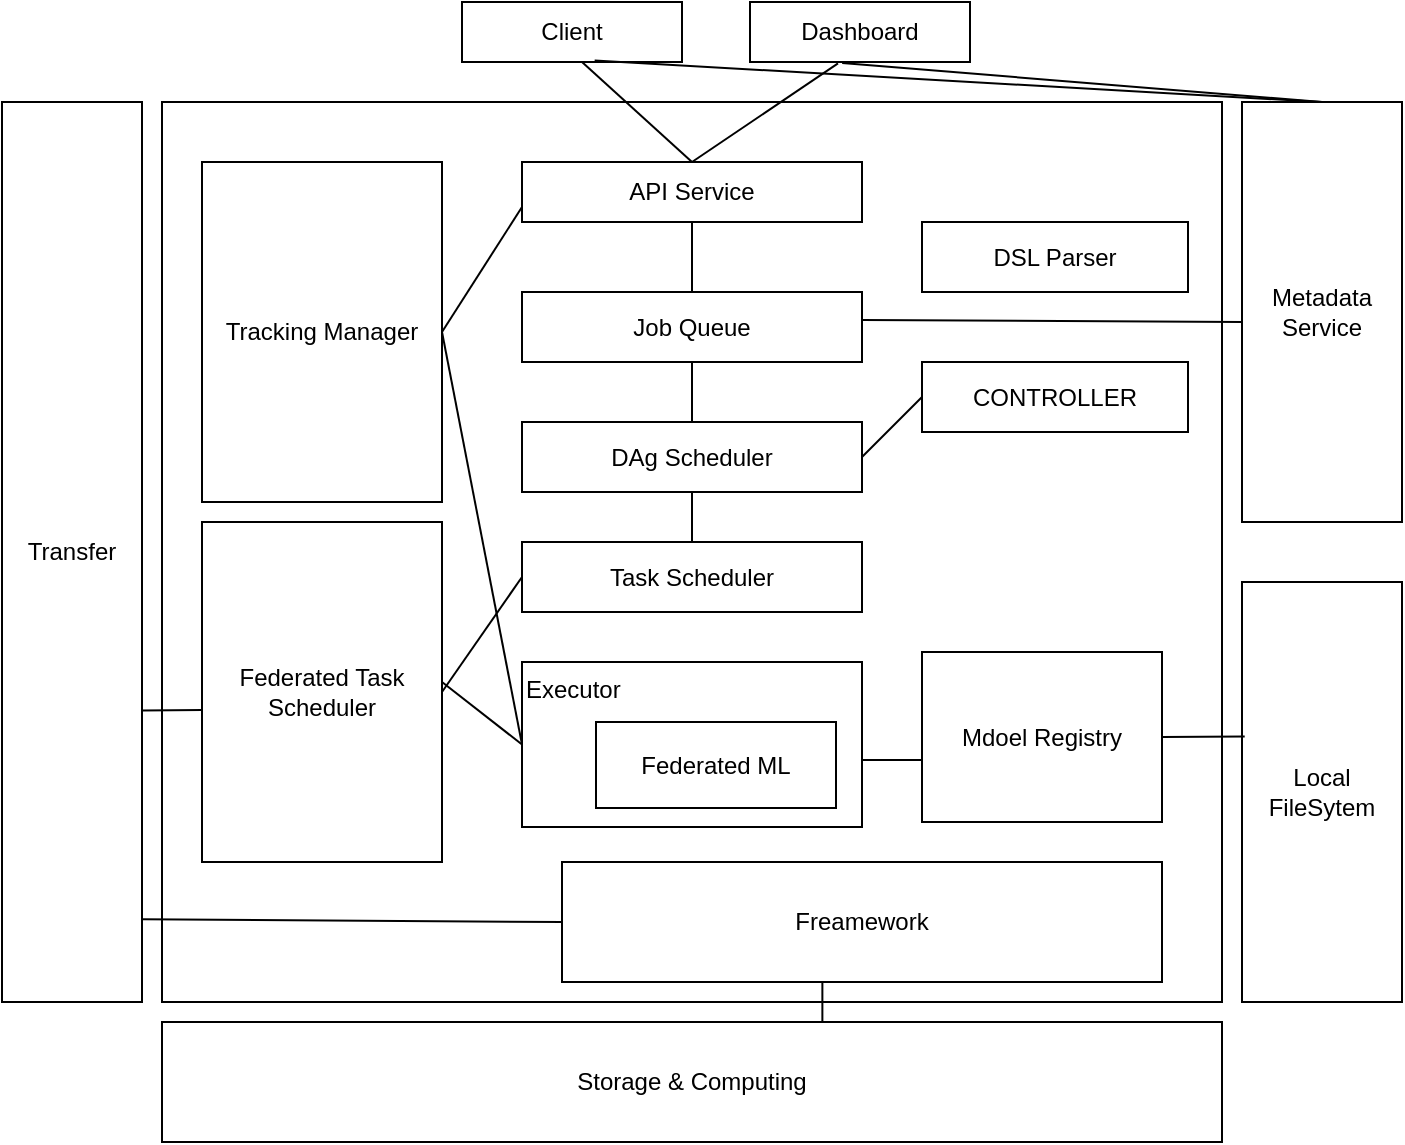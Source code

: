 <mxfile version="24.0.2" type="github">
  <diagram name="第 1 页" id="S5LFfYvW9hMaJ3Zk5og-">
    <mxGraphModel dx="681" dy="387" grid="1" gridSize="10" guides="1" tooltips="1" connect="1" arrows="1" fold="1" page="1" pageScale="1" pageWidth="827" pageHeight="1169" math="0" shadow="0">
      <root>
        <mxCell id="0" />
        <mxCell id="1" parent="0" />
        <mxCell id="ZJKlJX9DNZKPVY78UPLj-57" value="" style="group" vertex="1" connectable="0" parent="1">
          <mxGeometry x="320" y="100" width="700" height="570" as="geometry" />
        </mxCell>
        <mxCell id="ZJKlJX9DNZKPVY78UPLj-5" value="" style="rounded=0;whiteSpace=wrap;html=1;" vertex="1" parent="ZJKlJX9DNZKPVY78UPLj-57">
          <mxGeometry x="80" y="50" width="530" height="450" as="geometry" />
        </mxCell>
        <mxCell id="ZJKlJX9DNZKPVY78UPLj-1" value="Client" style="rounded=0;whiteSpace=wrap;html=1;" vertex="1" parent="ZJKlJX9DNZKPVY78UPLj-57">
          <mxGeometry x="230" width="110" height="30" as="geometry" />
        </mxCell>
        <mxCell id="ZJKlJX9DNZKPVY78UPLj-2" value="Dashboard" style="rounded=0;whiteSpace=wrap;html=1;" vertex="1" parent="ZJKlJX9DNZKPVY78UPLj-57">
          <mxGeometry x="374" width="110" height="30" as="geometry" />
        </mxCell>
        <mxCell id="ZJKlJX9DNZKPVY78UPLj-4" value="Transfer" style="rounded=0;whiteSpace=wrap;html=1;" vertex="1" parent="ZJKlJX9DNZKPVY78UPLj-57">
          <mxGeometry y="50" width="70" height="450" as="geometry" />
        </mxCell>
        <mxCell id="ZJKlJX9DNZKPVY78UPLj-6" value="Storage &amp;amp; Computing" style="rounded=0;whiteSpace=wrap;html=1;" vertex="1" parent="ZJKlJX9DNZKPVY78UPLj-57">
          <mxGeometry x="80" y="510" width="530" height="60" as="geometry" />
        </mxCell>
        <mxCell id="ZJKlJX9DNZKPVY78UPLj-7" value="Metadata Service" style="rounded=0;whiteSpace=wrap;html=1;" vertex="1" parent="ZJKlJX9DNZKPVY78UPLj-57">
          <mxGeometry x="620" y="50" width="80" height="210" as="geometry" />
        </mxCell>
        <mxCell id="ZJKlJX9DNZKPVY78UPLj-9" value="Local FileSytem" style="rounded=0;whiteSpace=wrap;html=1;" vertex="1" parent="ZJKlJX9DNZKPVY78UPLj-57">
          <mxGeometry x="620" y="290" width="80" height="210" as="geometry" />
        </mxCell>
        <mxCell id="ZJKlJX9DNZKPVY78UPLj-10" value="API Service" style="rounded=0;whiteSpace=wrap;html=1;" vertex="1" parent="ZJKlJX9DNZKPVY78UPLj-57">
          <mxGeometry x="260" y="80" width="170" height="30" as="geometry" />
        </mxCell>
        <mxCell id="ZJKlJX9DNZKPVY78UPLj-11" value="Tracking Manager" style="rounded=0;whiteSpace=wrap;html=1;" vertex="1" parent="ZJKlJX9DNZKPVY78UPLj-57">
          <mxGeometry x="100" y="80" width="120" height="170" as="geometry" />
        </mxCell>
        <mxCell id="ZJKlJX9DNZKPVY78UPLj-12" value="Federated Task Scheduler" style="rounded=0;whiteSpace=wrap;html=1;" vertex="1" parent="ZJKlJX9DNZKPVY78UPLj-57">
          <mxGeometry x="100" y="260" width="120" height="170" as="geometry" />
        </mxCell>
        <mxCell id="ZJKlJX9DNZKPVY78UPLj-13" value="Job Queue" style="rounded=0;whiteSpace=wrap;html=1;" vertex="1" parent="ZJKlJX9DNZKPVY78UPLj-57">
          <mxGeometry x="260" y="145" width="170" height="35" as="geometry" />
        </mxCell>
        <mxCell id="ZJKlJX9DNZKPVY78UPLj-14" value="DAg Scheduler" style="rounded=0;whiteSpace=wrap;html=1;" vertex="1" parent="ZJKlJX9DNZKPVY78UPLj-57">
          <mxGeometry x="260" y="210" width="170" height="35" as="geometry" />
        </mxCell>
        <mxCell id="ZJKlJX9DNZKPVY78UPLj-17" value="Task Scheduler" style="rounded=0;whiteSpace=wrap;html=1;" vertex="1" parent="ZJKlJX9DNZKPVY78UPLj-57">
          <mxGeometry x="260" y="270" width="170" height="35" as="geometry" />
        </mxCell>
        <mxCell id="ZJKlJX9DNZKPVY78UPLj-18" value="Executor" style="rounded=0;whiteSpace=wrap;html=1;verticalAlign=top;align=left;" vertex="1" parent="ZJKlJX9DNZKPVY78UPLj-57">
          <mxGeometry x="260" y="330" width="170" height="82.5" as="geometry" />
        </mxCell>
        <mxCell id="ZJKlJX9DNZKPVY78UPLj-20" value="Federated ML" style="rounded=0;whiteSpace=wrap;html=1;" vertex="1" parent="ZJKlJX9DNZKPVY78UPLj-57">
          <mxGeometry x="297" y="360" width="120" height="43" as="geometry" />
        </mxCell>
        <mxCell id="ZJKlJX9DNZKPVY78UPLj-21" value="Freamework" style="rounded=0;whiteSpace=wrap;html=1;" vertex="1" parent="ZJKlJX9DNZKPVY78UPLj-57">
          <mxGeometry x="280" y="430" width="300" height="60" as="geometry" />
        </mxCell>
        <mxCell id="ZJKlJX9DNZKPVY78UPLj-22" value="Mdoel Registry" style="rounded=0;whiteSpace=wrap;html=1;" vertex="1" parent="ZJKlJX9DNZKPVY78UPLj-57">
          <mxGeometry x="460" y="325" width="120" height="85" as="geometry" />
        </mxCell>
        <mxCell id="ZJKlJX9DNZKPVY78UPLj-24" value="CONTROLLER" style="rounded=0;whiteSpace=wrap;html=1;" vertex="1" parent="ZJKlJX9DNZKPVY78UPLj-57">
          <mxGeometry x="460" y="180" width="133" height="35" as="geometry" />
        </mxCell>
        <mxCell id="ZJKlJX9DNZKPVY78UPLj-25" value="DSL Parser" style="rounded=0;whiteSpace=wrap;html=1;" vertex="1" parent="ZJKlJX9DNZKPVY78UPLj-57">
          <mxGeometry x="460" y="110" width="133" height="35" as="geometry" />
        </mxCell>
        <mxCell id="ZJKlJX9DNZKPVY78UPLj-37" value="" style="endArrow=none;html=1;rounded=0;exitX=0.5;exitY=0;exitDx=0;exitDy=0;" edge="1" parent="ZJKlJX9DNZKPVY78UPLj-57" source="ZJKlJX9DNZKPVY78UPLj-10">
          <mxGeometry width="50" height="50" relative="1" as="geometry">
            <mxPoint x="240" y="80" as="sourcePoint" />
            <mxPoint x="290" y="30" as="targetPoint" />
          </mxGeometry>
        </mxCell>
        <mxCell id="ZJKlJX9DNZKPVY78UPLj-38" value="" style="endArrow=none;html=1;rounded=0;exitX=0.5;exitY=0;exitDx=0;exitDy=0;entryX=0.4;entryY=1.022;entryDx=0;entryDy=0;entryPerimeter=0;" edge="1" parent="ZJKlJX9DNZKPVY78UPLj-57" source="ZJKlJX9DNZKPVY78UPLj-10" target="ZJKlJX9DNZKPVY78UPLj-2">
          <mxGeometry width="50" height="50" relative="1" as="geometry">
            <mxPoint x="355" y="90" as="sourcePoint" />
            <mxPoint x="300" y="40" as="targetPoint" />
          </mxGeometry>
        </mxCell>
        <mxCell id="ZJKlJX9DNZKPVY78UPLj-39" value="" style="endArrow=none;html=1;rounded=0;exitX=0;exitY=0.75;exitDx=0;exitDy=0;entryX=1;entryY=0.5;entryDx=0;entryDy=0;" edge="1" parent="ZJKlJX9DNZKPVY78UPLj-57" source="ZJKlJX9DNZKPVY78UPLj-10" target="ZJKlJX9DNZKPVY78UPLj-11">
          <mxGeometry width="50" height="50" relative="1" as="geometry">
            <mxPoint x="355" y="90" as="sourcePoint" />
            <mxPoint x="300" y="40" as="targetPoint" />
          </mxGeometry>
        </mxCell>
        <mxCell id="ZJKlJX9DNZKPVY78UPLj-40" value="" style="endArrow=none;html=1;rounded=0;exitX=1;exitY=0.5;exitDx=0;exitDy=0;entryX=0;entryY=0.5;entryDx=0;entryDy=0;" edge="1" parent="ZJKlJX9DNZKPVY78UPLj-57" source="ZJKlJX9DNZKPVY78UPLj-11" target="ZJKlJX9DNZKPVY78UPLj-18">
          <mxGeometry width="50" height="50" relative="1" as="geometry">
            <mxPoint x="270" y="113" as="sourcePoint" />
            <mxPoint x="230" y="175" as="targetPoint" />
          </mxGeometry>
        </mxCell>
        <mxCell id="ZJKlJX9DNZKPVY78UPLj-42" value="" style="endArrow=none;html=1;rounded=0;exitX=1;exitY=0.676;exitDx=0;exitDy=0;exitPerimeter=0;" edge="1" parent="ZJKlJX9DNZKPVY78UPLj-57" source="ZJKlJX9DNZKPVY78UPLj-4">
          <mxGeometry width="50" height="50" relative="1" as="geometry">
            <mxPoint x="230" y="175" as="sourcePoint" />
            <mxPoint x="100" y="354" as="targetPoint" />
          </mxGeometry>
        </mxCell>
        <mxCell id="ZJKlJX9DNZKPVY78UPLj-43" value="" style="endArrow=none;html=1;rounded=0;exitX=1;exitY=0.908;exitDx=0;exitDy=0;entryX=0;entryY=0.5;entryDx=0;entryDy=0;exitPerimeter=0;" edge="1" parent="ZJKlJX9DNZKPVY78UPLj-57" source="ZJKlJX9DNZKPVY78UPLj-4" target="ZJKlJX9DNZKPVY78UPLj-21">
          <mxGeometry width="50" height="50" relative="1" as="geometry">
            <mxPoint x="230" y="175" as="sourcePoint" />
            <mxPoint x="270" y="381" as="targetPoint" />
          </mxGeometry>
        </mxCell>
        <mxCell id="ZJKlJX9DNZKPVY78UPLj-44" value="" style="endArrow=none;html=1;rounded=0;exitX=0;exitY=0.5;exitDx=0;exitDy=0;entryX=1;entryY=0.5;entryDx=0;entryDy=0;" edge="1" parent="ZJKlJX9DNZKPVY78UPLj-57" source="ZJKlJX9DNZKPVY78UPLj-17" target="ZJKlJX9DNZKPVY78UPLj-12">
          <mxGeometry width="50" height="50" relative="1" as="geometry">
            <mxPoint x="270" y="113" as="sourcePoint" />
            <mxPoint x="230" y="175" as="targetPoint" />
          </mxGeometry>
        </mxCell>
        <mxCell id="ZJKlJX9DNZKPVY78UPLj-45" value="" style="endArrow=none;html=1;rounded=0;exitX=0;exitY=0.5;exitDx=0;exitDy=0;" edge="1" parent="ZJKlJX9DNZKPVY78UPLj-57" source="ZJKlJX9DNZKPVY78UPLj-18">
          <mxGeometry width="50" height="50" relative="1" as="geometry">
            <mxPoint x="270" y="298" as="sourcePoint" />
            <mxPoint x="220" y="340" as="targetPoint" />
          </mxGeometry>
        </mxCell>
        <mxCell id="ZJKlJX9DNZKPVY78UPLj-48" value="" style="endArrow=none;html=1;rounded=0;exitX=0.5;exitY=1;exitDx=0;exitDy=0;" edge="1" parent="ZJKlJX9DNZKPVY78UPLj-57" source="ZJKlJX9DNZKPVY78UPLj-10" target="ZJKlJX9DNZKPVY78UPLj-13">
          <mxGeometry width="50" height="50" relative="1" as="geometry">
            <mxPoint x="270" y="113" as="sourcePoint" />
            <mxPoint x="230" y="175" as="targetPoint" />
          </mxGeometry>
        </mxCell>
        <mxCell id="ZJKlJX9DNZKPVY78UPLj-49" value="" style="endArrow=none;html=1;rounded=0;exitX=0.5;exitY=1;exitDx=0;exitDy=0;entryX=0.5;entryY=0;entryDx=0;entryDy=0;" edge="1" parent="ZJKlJX9DNZKPVY78UPLj-57" source="ZJKlJX9DNZKPVY78UPLj-13" target="ZJKlJX9DNZKPVY78UPLj-14">
          <mxGeometry width="50" height="50" relative="1" as="geometry">
            <mxPoint x="355" y="120" as="sourcePoint" />
            <mxPoint x="355" y="135" as="targetPoint" />
          </mxGeometry>
        </mxCell>
        <mxCell id="ZJKlJX9DNZKPVY78UPLj-50" value="" style="endArrow=none;html=1;rounded=0;exitX=0.5;exitY=1;exitDx=0;exitDy=0;entryX=0.5;entryY=0;entryDx=0;entryDy=0;" edge="1" parent="ZJKlJX9DNZKPVY78UPLj-57" source="ZJKlJX9DNZKPVY78UPLj-14" target="ZJKlJX9DNZKPVY78UPLj-17">
          <mxGeometry width="50" height="50" relative="1" as="geometry">
            <mxPoint x="355" y="190" as="sourcePoint" />
            <mxPoint x="355" y="220" as="targetPoint" />
          </mxGeometry>
        </mxCell>
        <mxCell id="ZJKlJX9DNZKPVY78UPLj-51" value="" style="endArrow=none;html=1;rounded=0;exitX=0.5;exitY=0;exitDx=0;exitDy=0;entryX=0;entryY=0.635;entryDx=0;entryDy=0;entryPerimeter=0;" edge="1" parent="ZJKlJX9DNZKPVY78UPLj-57" target="ZJKlJX9DNZKPVY78UPLj-22">
          <mxGeometry width="50" height="50" relative="1" as="geometry">
            <mxPoint x="430" y="379" as="sourcePoint" />
            <mxPoint x="503" y="330" as="targetPoint" />
          </mxGeometry>
        </mxCell>
        <mxCell id="ZJKlJX9DNZKPVY78UPLj-52" value="" style="endArrow=none;html=1;rounded=0;exitX=0.5;exitY=0;exitDx=0;exitDy=0;entryX=0.603;entryY=0.975;entryDx=0;entryDy=0;entryPerimeter=0;" edge="1" parent="ZJKlJX9DNZKPVY78UPLj-57" source="ZJKlJX9DNZKPVY78UPLj-7" target="ZJKlJX9DNZKPVY78UPLj-1">
          <mxGeometry width="50" height="50" relative="1" as="geometry">
            <mxPoint x="355" y="90" as="sourcePoint" />
            <mxPoint x="300" y="40" as="targetPoint" />
          </mxGeometry>
        </mxCell>
        <mxCell id="ZJKlJX9DNZKPVY78UPLj-53" value="" style="endArrow=none;html=1;rounded=0;exitX=0.5;exitY=0;exitDx=0;exitDy=0;entryX=0.419;entryY=1.017;entryDx=0;entryDy=0;entryPerimeter=0;" edge="1" parent="ZJKlJX9DNZKPVY78UPLj-57" source="ZJKlJX9DNZKPVY78UPLj-7" target="ZJKlJX9DNZKPVY78UPLj-2">
          <mxGeometry width="50" height="50" relative="1" as="geometry">
            <mxPoint x="355" y="90" as="sourcePoint" />
            <mxPoint x="428" y="41" as="targetPoint" />
          </mxGeometry>
        </mxCell>
        <mxCell id="ZJKlJX9DNZKPVY78UPLj-54" value="" style="endArrow=none;html=1;rounded=0;exitX=0.5;exitY=0;exitDx=0;exitDy=0;" edge="1" parent="ZJKlJX9DNZKPVY78UPLj-57">
          <mxGeometry width="50" height="50" relative="1" as="geometry">
            <mxPoint x="430" y="159" as="sourcePoint" />
            <mxPoint x="620" y="160" as="targetPoint" />
          </mxGeometry>
        </mxCell>
        <mxCell id="ZJKlJX9DNZKPVY78UPLj-55" value="" style="endArrow=none;html=1;rounded=0;exitX=0;exitY=0.5;exitDx=0;exitDy=0;entryX=1;entryY=0.5;entryDx=0;entryDy=0;" edge="1" parent="ZJKlJX9DNZKPVY78UPLj-57" source="ZJKlJX9DNZKPVY78UPLj-24" target="ZJKlJX9DNZKPVY78UPLj-14">
          <mxGeometry width="50" height="50" relative="1" as="geometry">
            <mxPoint x="355" y="190" as="sourcePoint" />
            <mxPoint x="355" y="220" as="targetPoint" />
          </mxGeometry>
        </mxCell>
        <mxCell id="ZJKlJX9DNZKPVY78UPLj-56" value="" style="endArrow=none;html=1;rounded=0;exitX=0.017;exitY=0.368;exitDx=0;exitDy=0;entryX=1;entryY=0.5;entryDx=0;entryDy=0;exitPerimeter=0;" edge="1" parent="ZJKlJX9DNZKPVY78UPLj-57" source="ZJKlJX9DNZKPVY78UPLj-9" target="ZJKlJX9DNZKPVY78UPLj-22">
          <mxGeometry width="50" height="50" relative="1" as="geometry">
            <mxPoint x="470" y="208" as="sourcePoint" />
            <mxPoint x="440" y="238" as="targetPoint" />
          </mxGeometry>
        </mxCell>
        <mxCell id="ZJKlJX9DNZKPVY78UPLj-58" value="" style="endArrow=none;html=1;rounded=0;exitX=0.623;exitY=0;exitDx=0;exitDy=0;exitPerimeter=0;entryX=0.434;entryY=1.008;entryDx=0;entryDy=0;entryPerimeter=0;" edge="1" parent="ZJKlJX9DNZKPVY78UPLj-57" source="ZJKlJX9DNZKPVY78UPLj-6" target="ZJKlJX9DNZKPVY78UPLj-21">
          <mxGeometry width="50" height="50" relative="1" as="geometry">
            <mxPoint x="367" y="540" as="sourcePoint" />
            <mxPoint x="417" y="490" as="targetPoint" />
          </mxGeometry>
        </mxCell>
      </root>
    </mxGraphModel>
  </diagram>
</mxfile>
